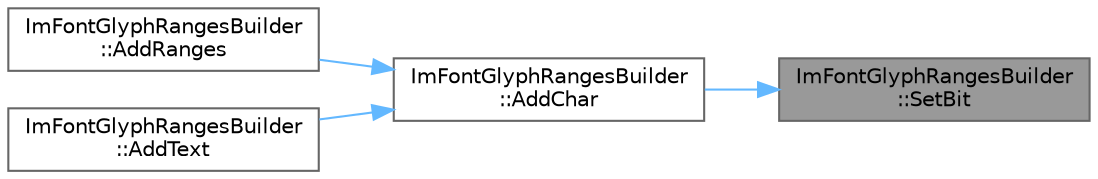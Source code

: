digraph "ImFontGlyphRangesBuilder::SetBit"
{
 // LATEX_PDF_SIZE
  bgcolor="transparent";
  edge [fontname=Helvetica,fontsize=10,labelfontname=Helvetica,labelfontsize=10];
  node [fontname=Helvetica,fontsize=10,shape=box,height=0.2,width=0.4];
  rankdir="RL";
  Node1 [id="Node000001",label="ImFontGlyphRangesBuilder\l::SetBit",height=0.2,width=0.4,color="gray40", fillcolor="grey60", style="filled", fontcolor="black",tooltip=" "];
  Node1 -> Node2 [id="edge1_Node000001_Node000002",dir="back",color="steelblue1",style="solid",tooltip=" "];
  Node2 [id="Node000002",label="ImFontGlyphRangesBuilder\l::AddChar",height=0.2,width=0.4,color="grey40", fillcolor="white", style="filled",URL="$struct_im_font_glyph_ranges_builder.html#a6d3f5e3e377a73f4f4324c4cf98600dd",tooltip=" "];
  Node2 -> Node3 [id="edge2_Node000002_Node000003",dir="back",color="steelblue1",style="solid",tooltip=" "];
  Node3 [id="Node000003",label="ImFontGlyphRangesBuilder\l::AddRanges",height=0.2,width=0.4,color="grey40", fillcolor="white", style="filled",URL="$struct_im_font_glyph_ranges_builder.html#ac28bc574d4d34d3a2889cda34470ae71",tooltip=" "];
  Node2 -> Node4 [id="edge3_Node000002_Node000004",dir="back",color="steelblue1",style="solid",tooltip=" "];
  Node4 [id="Node000004",label="ImFontGlyphRangesBuilder\l::AddText",height=0.2,width=0.4,color="grey40", fillcolor="white", style="filled",URL="$struct_im_font_glyph_ranges_builder.html#ade9770bde0f63b4630df30402f3619cf",tooltip=" "];
}
